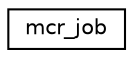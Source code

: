 digraph "Graphical Class Hierarchy"
{
 // LATEX_PDF_SIZE
  edge [fontname="Helvetica",fontsize="10",labelfontname="Helvetica",labelfontsize="10"];
  node [fontname="Helvetica",fontsize="10",shape=record];
  rankdir="LR";
  Node0 [label="mcr_job",height=0.2,width=0.4,color="black", fillcolor="white", style="filled",URL="$structmcr__job.html",tooltip=" "];
}
